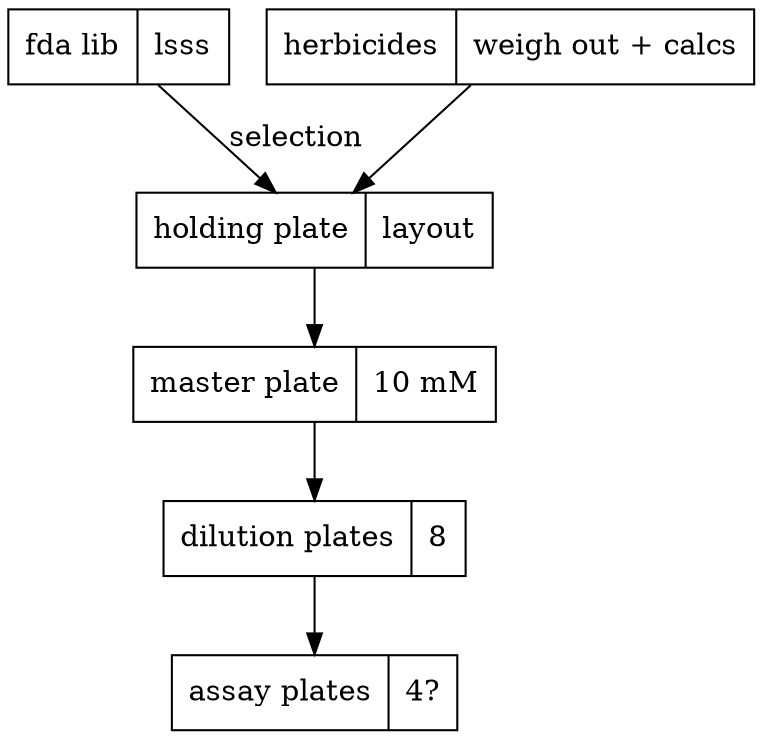 digraph dilutions{
	node [shape = record]
	lib[label = "fda lib | lsss"]
	holding[label = "holding plate |layout"]
	herbicides[label = "herbicides | weigh out + calcs"]
	master[label = "master plate| 10 mM"]
	dilution[label = "dilution plates | 8"]
	assay[label = "assay plates | 4?"]

	lib -> holding[label = "selection"]

	holding -> master  -> dilution  -> assay 
	herbicides -> holding 
	}

